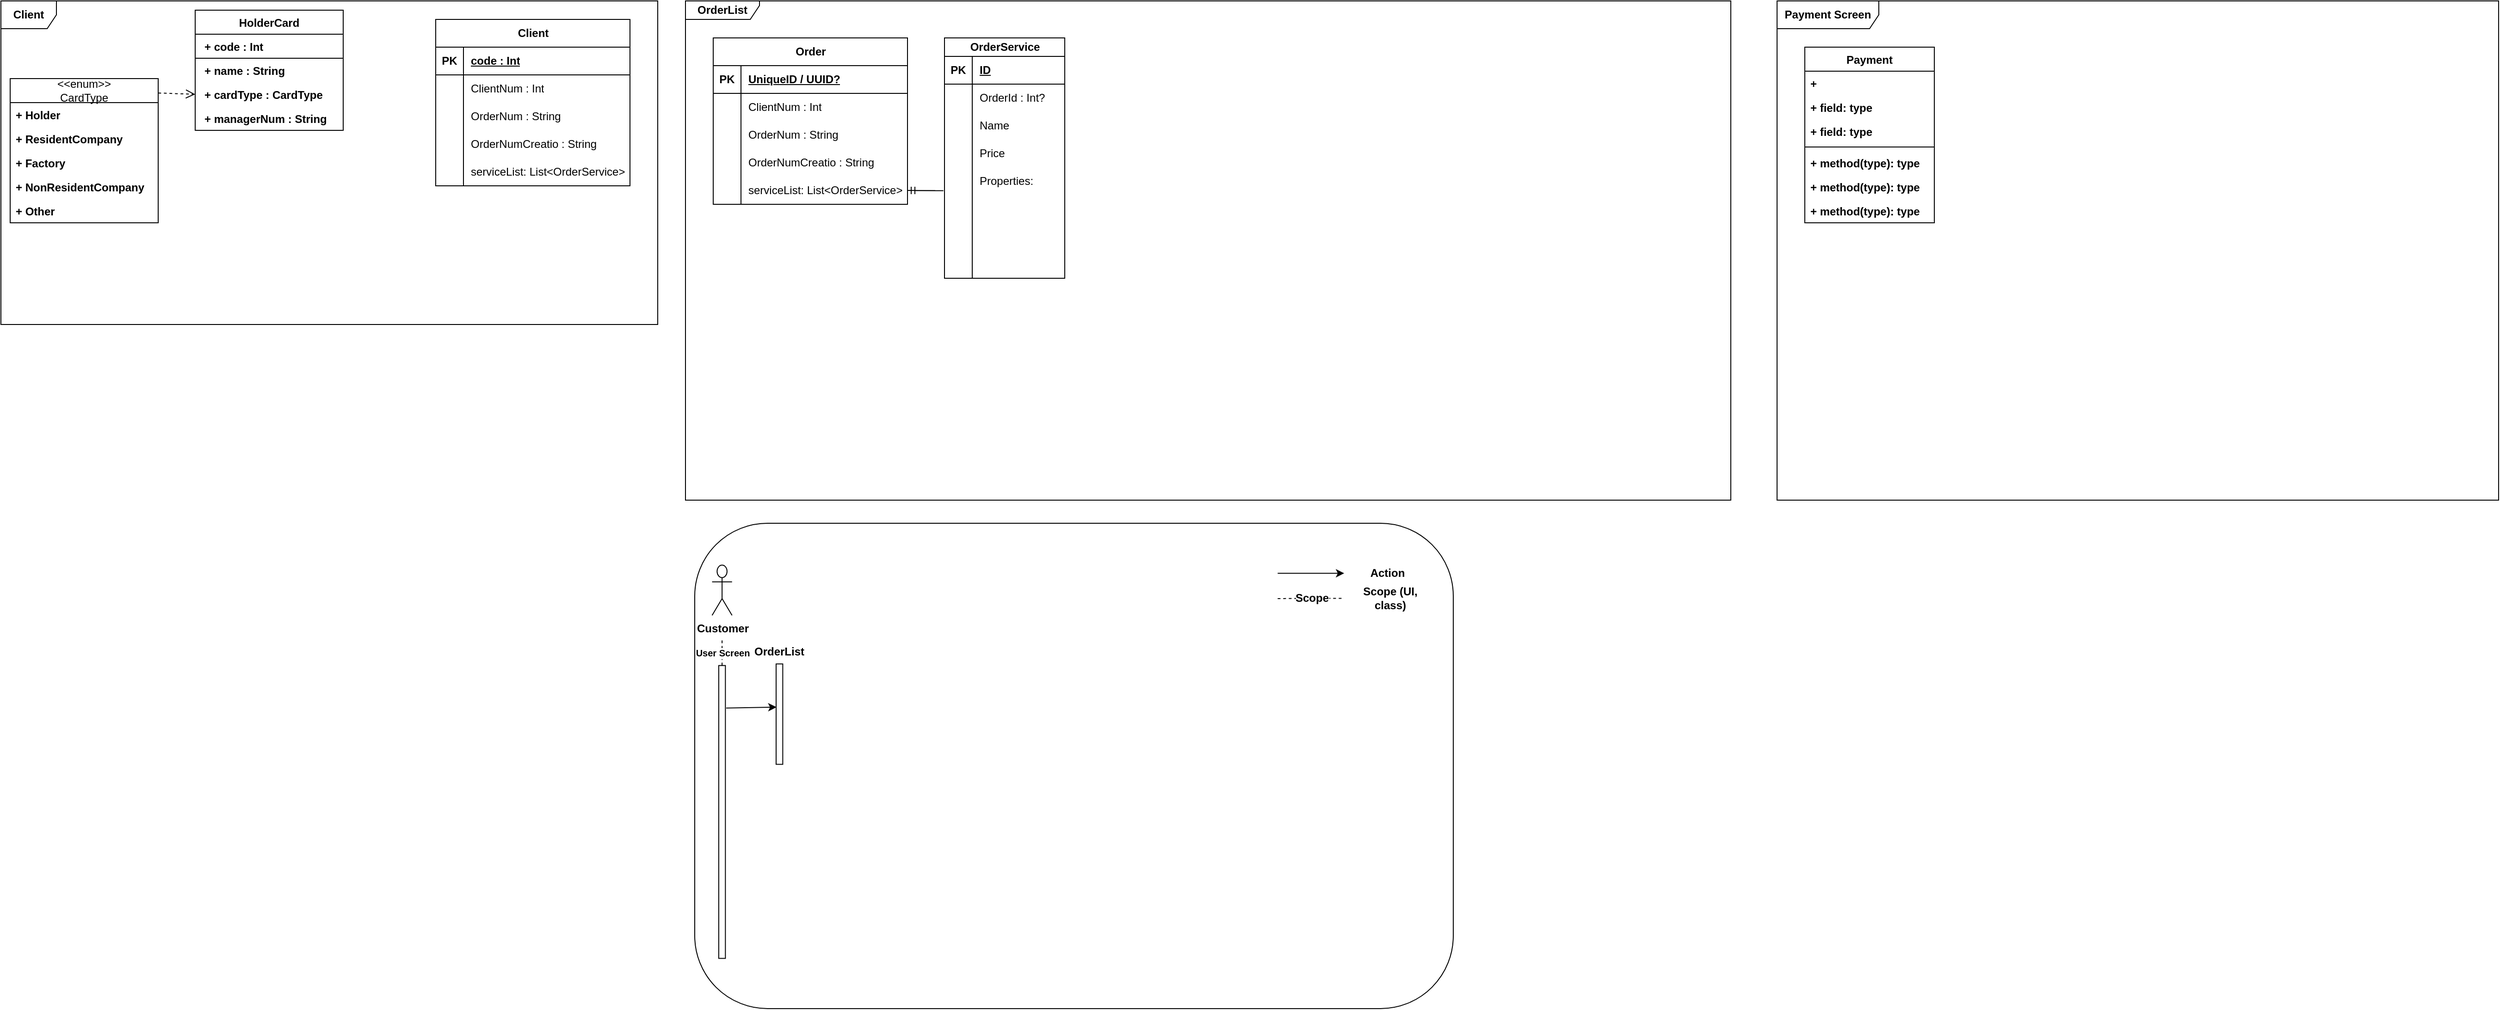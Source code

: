 <mxfile version="26.0.16">
  <diagram name="Сторінка-1" id="jrV9beEKb0NytZCr6bjh">
    <mxGraphModel dx="2273" dy="890" grid="1" gridSize="10" guides="1" tooltips="1" connect="1" arrows="1" fold="1" page="1" pageScale="1" pageWidth="827" pageHeight="1169" math="0" shadow="0">
      <root>
        <mxCell id="0" />
        <mxCell id="1" parent="0" />
        <mxCell id="e8lJ5DqBwAY-DkGDRdsz-30" value="Order" style="shape=table;startSize=30;container=1;collapsible=1;childLayout=tableLayout;fixedRows=1;rowLines=0;fontStyle=1;align=center;resizeLast=1;html=1;rounded=0;shadow=0;swimlaneLine=1;" vertex="1" parent="1">
          <mxGeometry x="50" y="60" width="210" height="180" as="geometry" />
        </mxCell>
        <mxCell id="e8lJ5DqBwAY-DkGDRdsz-31" value="" style="shape=tableRow;horizontal=0;startSize=0;swimlaneHead=0;swimlaneBody=0;fillColor=none;collapsible=0;dropTarget=0;points=[[0,0.5],[1,0.5]];portConstraint=eastwest;top=0;left=0;right=0;bottom=1;" vertex="1" parent="e8lJ5DqBwAY-DkGDRdsz-30">
          <mxGeometry y="30" width="210" height="30" as="geometry" />
        </mxCell>
        <mxCell id="e8lJ5DqBwAY-DkGDRdsz-32" value="PK" style="shape=partialRectangle;connectable=0;fillColor=none;top=0;left=0;bottom=0;right=0;fontStyle=1;overflow=hidden;whiteSpace=wrap;html=1;" vertex="1" parent="e8lJ5DqBwAY-DkGDRdsz-31">
          <mxGeometry width="30" height="30" as="geometry">
            <mxRectangle width="30" height="30" as="alternateBounds" />
          </mxGeometry>
        </mxCell>
        <mxCell id="e8lJ5DqBwAY-DkGDRdsz-33" value="UniqueID / UUID?" style="shape=partialRectangle;connectable=0;fillColor=none;top=0;left=0;bottom=0;right=0;align=left;spacingLeft=6;fontStyle=5;overflow=hidden;whiteSpace=wrap;html=1;" vertex="1" parent="e8lJ5DqBwAY-DkGDRdsz-31">
          <mxGeometry x="30" width="180" height="30" as="geometry">
            <mxRectangle width="180" height="30" as="alternateBounds" />
          </mxGeometry>
        </mxCell>
        <mxCell id="e8lJ5DqBwAY-DkGDRdsz-34" value="" style="shape=tableRow;horizontal=0;startSize=0;swimlaneHead=0;swimlaneBody=0;fillColor=none;collapsible=0;dropTarget=0;points=[[0,0.5],[1,0.5]];portConstraint=eastwest;top=0;left=0;right=0;bottom=0;" vertex="1" parent="e8lJ5DqBwAY-DkGDRdsz-30">
          <mxGeometry y="60" width="210" height="30" as="geometry" />
        </mxCell>
        <mxCell id="e8lJ5DqBwAY-DkGDRdsz-35" value="" style="shape=partialRectangle;connectable=0;fillColor=none;top=0;left=0;bottom=0;right=0;editable=1;overflow=hidden;whiteSpace=wrap;html=1;" vertex="1" parent="e8lJ5DqBwAY-DkGDRdsz-34">
          <mxGeometry width="30" height="30" as="geometry">
            <mxRectangle width="30" height="30" as="alternateBounds" />
          </mxGeometry>
        </mxCell>
        <mxCell id="e8lJ5DqBwAY-DkGDRdsz-36" value="ClientNum : Int" style="shape=partialRectangle;connectable=0;fillColor=none;top=0;left=0;bottom=0;right=0;align=left;spacingLeft=6;overflow=hidden;whiteSpace=wrap;html=1;" vertex="1" parent="e8lJ5DqBwAY-DkGDRdsz-34">
          <mxGeometry x="30" width="180" height="30" as="geometry">
            <mxRectangle width="180" height="30" as="alternateBounds" />
          </mxGeometry>
        </mxCell>
        <mxCell id="e8lJ5DqBwAY-DkGDRdsz-37" value="" style="shape=tableRow;horizontal=0;startSize=0;swimlaneHead=0;swimlaneBody=0;fillColor=none;collapsible=0;dropTarget=0;points=[[0,0.5],[1,0.5]];portConstraint=eastwest;top=0;left=0;right=0;bottom=0;" vertex="1" parent="e8lJ5DqBwAY-DkGDRdsz-30">
          <mxGeometry y="90" width="210" height="30" as="geometry" />
        </mxCell>
        <mxCell id="e8lJ5DqBwAY-DkGDRdsz-38" value="" style="shape=partialRectangle;connectable=0;fillColor=none;top=0;left=0;bottom=0;right=0;editable=1;overflow=hidden;whiteSpace=wrap;html=1;" vertex="1" parent="e8lJ5DqBwAY-DkGDRdsz-37">
          <mxGeometry width="30" height="30" as="geometry">
            <mxRectangle width="30" height="30" as="alternateBounds" />
          </mxGeometry>
        </mxCell>
        <mxCell id="e8lJ5DqBwAY-DkGDRdsz-39" value="OrderNum : String" style="shape=partialRectangle;connectable=0;fillColor=none;top=0;left=0;bottom=0;right=0;align=left;spacingLeft=6;overflow=hidden;whiteSpace=wrap;html=1;" vertex="1" parent="e8lJ5DqBwAY-DkGDRdsz-37">
          <mxGeometry x="30" width="180" height="30" as="geometry">
            <mxRectangle width="180" height="30" as="alternateBounds" />
          </mxGeometry>
        </mxCell>
        <mxCell id="e8lJ5DqBwAY-DkGDRdsz-77" value="" style="shape=tableRow;horizontal=0;startSize=0;swimlaneHead=0;swimlaneBody=0;fillColor=none;collapsible=0;dropTarget=0;points=[[0,0.5],[1,0.5]];portConstraint=eastwest;top=0;left=0;right=0;bottom=0;" vertex="1" parent="e8lJ5DqBwAY-DkGDRdsz-30">
          <mxGeometry y="120" width="210" height="30" as="geometry" />
        </mxCell>
        <mxCell id="e8lJ5DqBwAY-DkGDRdsz-78" value="" style="shape=partialRectangle;connectable=0;fillColor=none;top=0;left=0;bottom=0;right=0;editable=1;overflow=hidden;whiteSpace=wrap;html=1;" vertex="1" parent="e8lJ5DqBwAY-DkGDRdsz-77">
          <mxGeometry width="30" height="30" as="geometry">
            <mxRectangle width="30" height="30" as="alternateBounds" />
          </mxGeometry>
        </mxCell>
        <mxCell id="e8lJ5DqBwAY-DkGDRdsz-79" value="OrderNumCreatio : String" style="shape=partialRectangle;connectable=0;fillColor=none;top=0;left=0;bottom=0;right=0;align=left;spacingLeft=6;overflow=hidden;whiteSpace=wrap;html=1;" vertex="1" parent="e8lJ5DqBwAY-DkGDRdsz-77">
          <mxGeometry x="30" width="180" height="30" as="geometry">
            <mxRectangle width="180" height="30" as="alternateBounds" />
          </mxGeometry>
        </mxCell>
        <mxCell id="e8lJ5DqBwAY-DkGDRdsz-40" value="" style="shape=tableRow;horizontal=0;startSize=0;swimlaneHead=0;swimlaneBody=0;fillColor=none;collapsible=0;dropTarget=0;points=[[0,0.5],[1,0.5]];portConstraint=eastwest;top=0;left=0;right=0;bottom=0;" vertex="1" parent="e8lJ5DqBwAY-DkGDRdsz-30">
          <mxGeometry y="150" width="210" height="30" as="geometry" />
        </mxCell>
        <mxCell id="e8lJ5DqBwAY-DkGDRdsz-41" value="" style="shape=partialRectangle;connectable=0;fillColor=none;top=0;left=0;bottom=0;right=0;editable=1;overflow=hidden;whiteSpace=wrap;html=1;" vertex="1" parent="e8lJ5DqBwAY-DkGDRdsz-40">
          <mxGeometry width="30" height="30" as="geometry">
            <mxRectangle width="30" height="30" as="alternateBounds" />
          </mxGeometry>
        </mxCell>
        <mxCell id="e8lJ5DqBwAY-DkGDRdsz-42" value="serviceList: List&amp;lt;OrderService&amp;gt;" style="shape=partialRectangle;connectable=0;fillColor=none;top=0;left=0;bottom=0;right=0;align=left;spacingLeft=6;overflow=hidden;whiteSpace=wrap;html=1;" vertex="1" parent="e8lJ5DqBwAY-DkGDRdsz-40">
          <mxGeometry x="30" width="180" height="30" as="geometry">
            <mxRectangle width="180" height="30" as="alternateBounds" />
          </mxGeometry>
        </mxCell>
        <mxCell id="e8lJ5DqBwAY-DkGDRdsz-44" style="edgeStyle=orthogonalEdgeStyle;rounded=0;orthogonalLoop=1;jettySize=auto;html=1;exitX=1;exitY=0.5;exitDx=0;exitDy=0;" edge="1" parent="e8lJ5DqBwAY-DkGDRdsz-30" source="e8lJ5DqBwAY-DkGDRdsz-40" target="e8lJ5DqBwAY-DkGDRdsz-40">
          <mxGeometry relative="1" as="geometry" />
        </mxCell>
        <mxCell id="e8lJ5DqBwAY-DkGDRdsz-52" value="OrderService" style="shape=table;startSize=20;container=1;collapsible=1;childLayout=tableLayout;fixedRows=1;rowLines=0;fontStyle=1;align=center;resizeLast=1;html=1;rounded=0;shadow=0;swimlaneLine=1;" vertex="1" parent="1">
          <mxGeometry x="300" y="60" width="130" height="260" as="geometry" />
        </mxCell>
        <mxCell id="e8lJ5DqBwAY-DkGDRdsz-53" value="" style="shape=tableRow;horizontal=0;startSize=0;swimlaneHead=0;swimlaneBody=0;fillColor=none;collapsible=0;dropTarget=0;points=[[0,0.5],[1,0.5]];portConstraint=eastwest;top=0;left=0;right=0;bottom=1;" vertex="1" parent="e8lJ5DqBwAY-DkGDRdsz-52">
          <mxGeometry y="20" width="130" height="30" as="geometry" />
        </mxCell>
        <mxCell id="e8lJ5DqBwAY-DkGDRdsz-54" value="PK" style="shape=partialRectangle;connectable=0;fillColor=none;top=0;left=0;bottom=0;right=0;fontStyle=1;overflow=hidden;whiteSpace=wrap;html=1;" vertex="1" parent="e8lJ5DqBwAY-DkGDRdsz-53">
          <mxGeometry width="30" height="30" as="geometry">
            <mxRectangle width="30" height="30" as="alternateBounds" />
          </mxGeometry>
        </mxCell>
        <mxCell id="e8lJ5DqBwAY-DkGDRdsz-55" value="ID" style="shape=partialRectangle;connectable=0;fillColor=none;top=0;left=0;bottom=0;right=0;align=left;spacingLeft=6;fontStyle=5;overflow=hidden;whiteSpace=wrap;html=1;" vertex="1" parent="e8lJ5DqBwAY-DkGDRdsz-53">
          <mxGeometry x="30" width="100" height="30" as="geometry">
            <mxRectangle width="100" height="30" as="alternateBounds" />
          </mxGeometry>
        </mxCell>
        <mxCell id="e8lJ5DqBwAY-DkGDRdsz-80" value="" style="shape=tableRow;horizontal=0;startSize=0;swimlaneHead=0;swimlaneBody=0;fillColor=none;collapsible=0;dropTarget=0;points=[[0,0.5],[1,0.5]];portConstraint=eastwest;top=0;left=0;right=0;bottom=0;" vertex="1" parent="e8lJ5DqBwAY-DkGDRdsz-52">
          <mxGeometry y="50" width="130" height="30" as="geometry" />
        </mxCell>
        <mxCell id="e8lJ5DqBwAY-DkGDRdsz-81" value="" style="shape=partialRectangle;connectable=0;fillColor=none;top=0;left=0;bottom=0;right=0;editable=1;overflow=hidden;whiteSpace=wrap;html=1;" vertex="1" parent="e8lJ5DqBwAY-DkGDRdsz-80">
          <mxGeometry width="30" height="30" as="geometry">
            <mxRectangle width="30" height="30" as="alternateBounds" />
          </mxGeometry>
        </mxCell>
        <mxCell id="e8lJ5DqBwAY-DkGDRdsz-82" value="OrderId : Int?" style="shape=partialRectangle;connectable=0;fillColor=none;top=0;left=0;bottom=0;right=0;align=left;spacingLeft=6;overflow=hidden;whiteSpace=wrap;html=1;" vertex="1" parent="e8lJ5DqBwAY-DkGDRdsz-80">
          <mxGeometry x="30" width="100" height="30" as="geometry">
            <mxRectangle width="100" height="30" as="alternateBounds" />
          </mxGeometry>
        </mxCell>
        <mxCell id="e8lJ5DqBwAY-DkGDRdsz-56" value="" style="shape=tableRow;horizontal=0;startSize=0;swimlaneHead=0;swimlaneBody=0;fillColor=none;collapsible=0;dropTarget=0;points=[[0,0.5],[1,0.5]];portConstraint=eastwest;top=0;left=0;right=0;bottom=0;" vertex="1" parent="e8lJ5DqBwAY-DkGDRdsz-52">
          <mxGeometry y="80" width="130" height="30" as="geometry" />
        </mxCell>
        <mxCell id="e8lJ5DqBwAY-DkGDRdsz-57" value="" style="shape=partialRectangle;connectable=0;fillColor=none;top=0;left=0;bottom=0;right=0;editable=1;overflow=hidden;whiteSpace=wrap;html=1;" vertex="1" parent="e8lJ5DqBwAY-DkGDRdsz-56">
          <mxGeometry width="30" height="30" as="geometry">
            <mxRectangle width="30" height="30" as="alternateBounds" />
          </mxGeometry>
        </mxCell>
        <mxCell id="e8lJ5DqBwAY-DkGDRdsz-58" value="Name" style="shape=partialRectangle;connectable=0;fillColor=none;top=0;left=0;bottom=0;right=0;align=left;spacingLeft=6;overflow=hidden;whiteSpace=wrap;html=1;" vertex="1" parent="e8lJ5DqBwAY-DkGDRdsz-56">
          <mxGeometry x="30" width="100" height="30" as="geometry">
            <mxRectangle width="100" height="30" as="alternateBounds" />
          </mxGeometry>
        </mxCell>
        <mxCell id="e8lJ5DqBwAY-DkGDRdsz-59" value="" style="shape=tableRow;horizontal=0;startSize=0;swimlaneHead=0;swimlaneBody=0;fillColor=none;collapsible=0;dropTarget=0;points=[[0,0.5],[1,0.5]];portConstraint=eastwest;top=0;left=0;right=0;bottom=0;" vertex="1" parent="e8lJ5DqBwAY-DkGDRdsz-52">
          <mxGeometry y="110" width="130" height="30" as="geometry" />
        </mxCell>
        <mxCell id="e8lJ5DqBwAY-DkGDRdsz-60" value="" style="shape=partialRectangle;connectable=0;fillColor=none;top=0;left=0;bottom=0;right=0;editable=1;overflow=hidden;whiteSpace=wrap;html=1;" vertex="1" parent="e8lJ5DqBwAY-DkGDRdsz-59">
          <mxGeometry width="30" height="30" as="geometry">
            <mxRectangle width="30" height="30" as="alternateBounds" />
          </mxGeometry>
        </mxCell>
        <mxCell id="e8lJ5DqBwAY-DkGDRdsz-61" value="Price" style="shape=partialRectangle;connectable=0;fillColor=none;top=0;left=0;bottom=0;right=0;align=left;spacingLeft=6;overflow=hidden;whiteSpace=wrap;html=1;" vertex="1" parent="e8lJ5DqBwAY-DkGDRdsz-59">
          <mxGeometry x="30" width="100" height="30" as="geometry">
            <mxRectangle width="100" height="30" as="alternateBounds" />
          </mxGeometry>
        </mxCell>
        <mxCell id="e8lJ5DqBwAY-DkGDRdsz-62" value="" style="shape=tableRow;horizontal=0;startSize=0;swimlaneHead=0;swimlaneBody=0;fillColor=none;collapsible=0;dropTarget=0;points=[[0,0.5],[1,0.5]];portConstraint=eastwest;top=0;left=0;right=0;bottom=0;" vertex="1" parent="e8lJ5DqBwAY-DkGDRdsz-52">
          <mxGeometry y="140" width="130" height="30" as="geometry" />
        </mxCell>
        <mxCell id="e8lJ5DqBwAY-DkGDRdsz-63" value="" style="shape=partialRectangle;connectable=0;fillColor=none;top=0;left=0;bottom=0;right=0;editable=1;overflow=hidden;whiteSpace=wrap;html=1;" vertex="1" parent="e8lJ5DqBwAY-DkGDRdsz-62">
          <mxGeometry width="30" height="30" as="geometry">
            <mxRectangle width="30" height="30" as="alternateBounds" />
          </mxGeometry>
        </mxCell>
        <mxCell id="e8lJ5DqBwAY-DkGDRdsz-64" value="Properties:&amp;nbsp;" style="shape=partialRectangle;connectable=0;fillColor=none;top=0;left=0;bottom=0;right=0;align=left;spacingLeft=6;overflow=hidden;whiteSpace=wrap;html=1;" vertex="1" parent="e8lJ5DqBwAY-DkGDRdsz-62">
          <mxGeometry x="30" width="100" height="30" as="geometry">
            <mxRectangle width="100" height="30" as="alternateBounds" />
          </mxGeometry>
        </mxCell>
        <mxCell id="e8lJ5DqBwAY-DkGDRdsz-71" value="" style="shape=tableRow;horizontal=0;startSize=0;swimlaneHead=0;swimlaneBody=0;fillColor=none;collapsible=0;dropTarget=0;points=[[0,0.5],[1,0.5]];portConstraint=eastwest;top=0;left=0;right=0;bottom=0;" vertex="1" parent="e8lJ5DqBwAY-DkGDRdsz-52">
          <mxGeometry y="170" width="130" height="60" as="geometry" />
        </mxCell>
        <mxCell id="e8lJ5DqBwAY-DkGDRdsz-72" value="" style="shape=partialRectangle;connectable=0;fillColor=none;top=0;left=0;bottom=0;right=0;editable=1;overflow=hidden;whiteSpace=wrap;html=1;" vertex="1" parent="e8lJ5DqBwAY-DkGDRdsz-71">
          <mxGeometry width="30" height="60" as="geometry">
            <mxRectangle width="30" height="60" as="alternateBounds" />
          </mxGeometry>
        </mxCell>
        <mxCell id="e8lJ5DqBwAY-DkGDRdsz-73" value="" style="shape=partialRectangle;connectable=0;fillColor=none;top=0;left=0;bottom=0;right=0;align=left;spacingLeft=6;overflow=hidden;whiteSpace=wrap;html=1;" vertex="1" parent="e8lJ5DqBwAY-DkGDRdsz-71">
          <mxGeometry x="30" width="100" height="60" as="geometry">
            <mxRectangle width="100" height="60" as="alternateBounds" />
          </mxGeometry>
        </mxCell>
        <mxCell id="e8lJ5DqBwAY-DkGDRdsz-74" value="" style="shape=tableRow;horizontal=0;startSize=0;swimlaneHead=0;swimlaneBody=0;fillColor=none;collapsible=0;dropTarget=0;points=[[0,0.5],[1,0.5]];portConstraint=eastwest;top=0;left=0;right=0;bottom=0;" vertex="1" parent="e8lJ5DqBwAY-DkGDRdsz-52">
          <mxGeometry y="230" width="130" height="30" as="geometry" />
        </mxCell>
        <mxCell id="e8lJ5DqBwAY-DkGDRdsz-75" value="" style="shape=partialRectangle;connectable=0;fillColor=none;top=0;left=0;bottom=0;right=0;editable=1;overflow=hidden;whiteSpace=wrap;html=1;" vertex="1" parent="e8lJ5DqBwAY-DkGDRdsz-74">
          <mxGeometry width="30" height="30" as="geometry">
            <mxRectangle width="30" height="30" as="alternateBounds" />
          </mxGeometry>
        </mxCell>
        <mxCell id="e8lJ5DqBwAY-DkGDRdsz-76" value="" style="shape=partialRectangle;connectable=0;fillColor=none;top=0;left=0;bottom=0;right=0;align=left;spacingLeft=6;overflow=hidden;whiteSpace=wrap;html=1;" vertex="1" parent="e8lJ5DqBwAY-DkGDRdsz-74">
          <mxGeometry x="30" width="100" height="30" as="geometry">
            <mxRectangle width="100" height="30" as="alternateBounds" />
          </mxGeometry>
        </mxCell>
        <mxCell id="e8lJ5DqBwAY-DkGDRdsz-65" style="edgeStyle=orthogonalEdgeStyle;rounded=0;orthogonalLoop=1;jettySize=auto;html=1;exitX=1;exitY=0.5;exitDx=0;exitDy=0;" edge="1" parent="e8lJ5DqBwAY-DkGDRdsz-52" source="e8lJ5DqBwAY-DkGDRdsz-62" target="e8lJ5DqBwAY-DkGDRdsz-62">
          <mxGeometry relative="1" as="geometry" />
        </mxCell>
        <mxCell id="e8lJ5DqBwAY-DkGDRdsz-83" value="" style="edgeStyle=entityRelationEdgeStyle;fontSize=12;html=1;endArrow=ERmandOne;startArrow=none;rounded=0;fontFamily=Helvetica;fontColor=default;fontStyle=1;entryX=1;entryY=0.5;entryDx=0;entryDy=0;exitX=-0.009;exitY=0.84;exitDx=0;exitDy=0;exitPerimeter=0;startFill=0;" edge="1" parent="1" source="e8lJ5DqBwAY-DkGDRdsz-62" target="e8lJ5DqBwAY-DkGDRdsz-40">
          <mxGeometry width="100" height="100" relative="1" as="geometry">
            <mxPoint x="-80" y="130" as="sourcePoint" />
            <mxPoint x="70" y="220" as="targetPoint" />
            <Array as="points">
              <mxPoint x="30" y="240" />
              <mxPoint x="-60" y="230" />
            </Array>
          </mxGeometry>
        </mxCell>
        <mxCell id="e8lJ5DqBwAY-DkGDRdsz-86" value="Payment" style="swimlane;fontStyle=1;align=center;verticalAlign=top;childLayout=stackLayout;horizontal=1;startSize=26;horizontalStack=0;resizeParent=1;resizeParentMax=0;resizeLast=0;collapsible=1;marginBottom=0;whiteSpace=wrap;html=1;rounded=0;shadow=0;strokeColor=default;fontFamily=Helvetica;fontSize=12;fontColor=default;fillColor=default;" vertex="1" parent="1">
          <mxGeometry x="1230" y="70" width="140" height="190" as="geometry" />
        </mxCell>
        <mxCell id="e8lJ5DqBwAY-DkGDRdsz-87" value="+&amp;nbsp;" style="text;strokeColor=none;fillColor=none;align=left;verticalAlign=top;spacingLeft=4;spacingRight=4;overflow=hidden;rotatable=0;points=[[0,0.5],[1,0.5]];portConstraint=eastwest;whiteSpace=wrap;html=1;fontFamily=Helvetica;fontSize=12;fontColor=default;fontStyle=1;" vertex="1" parent="e8lJ5DqBwAY-DkGDRdsz-86">
          <mxGeometry y="26" width="140" height="26" as="geometry" />
        </mxCell>
        <mxCell id="e8lJ5DqBwAY-DkGDRdsz-93" value="+ field: type" style="text;strokeColor=none;fillColor=none;align=left;verticalAlign=top;spacingLeft=4;spacingRight=4;overflow=hidden;rotatable=0;points=[[0,0.5],[1,0.5]];portConstraint=eastwest;whiteSpace=wrap;html=1;fontFamily=Helvetica;fontSize=12;fontColor=default;fontStyle=1;" vertex="1" parent="e8lJ5DqBwAY-DkGDRdsz-86">
          <mxGeometry y="52" width="140" height="26" as="geometry" />
        </mxCell>
        <mxCell id="e8lJ5DqBwAY-DkGDRdsz-94" value="+ field: type" style="text;strokeColor=none;fillColor=none;align=left;verticalAlign=top;spacingLeft=4;spacingRight=4;overflow=hidden;rotatable=0;points=[[0,0.5],[1,0.5]];portConstraint=eastwest;whiteSpace=wrap;html=1;fontFamily=Helvetica;fontSize=12;fontColor=default;fontStyle=1;" vertex="1" parent="e8lJ5DqBwAY-DkGDRdsz-86">
          <mxGeometry y="78" width="140" height="26" as="geometry" />
        </mxCell>
        <mxCell id="e8lJ5DqBwAY-DkGDRdsz-88" value="" style="line;strokeWidth=1;fillColor=none;align=left;verticalAlign=middle;spacingTop=-1;spacingLeft=3;spacingRight=3;rotatable=0;labelPosition=right;points=[];portConstraint=eastwest;strokeColor=inherit;rounded=0;shadow=0;fontFamily=Helvetica;fontSize=12;fontColor=default;fontStyle=1;" vertex="1" parent="e8lJ5DqBwAY-DkGDRdsz-86">
          <mxGeometry y="104" width="140" height="8" as="geometry" />
        </mxCell>
        <mxCell id="e8lJ5DqBwAY-DkGDRdsz-89" value="+ method(type): type" style="text;strokeColor=none;fillColor=none;align=left;verticalAlign=top;spacingLeft=4;spacingRight=4;overflow=hidden;rotatable=0;points=[[0,0.5],[1,0.5]];portConstraint=eastwest;whiteSpace=wrap;html=1;fontFamily=Helvetica;fontSize=12;fontColor=default;fontStyle=1;" vertex="1" parent="e8lJ5DqBwAY-DkGDRdsz-86">
          <mxGeometry y="112" width="140" height="26" as="geometry" />
        </mxCell>
        <mxCell id="e8lJ5DqBwAY-DkGDRdsz-91" value="+ method(type): type" style="text;strokeColor=none;fillColor=none;align=left;verticalAlign=top;spacingLeft=4;spacingRight=4;overflow=hidden;rotatable=0;points=[[0,0.5],[1,0.5]];portConstraint=eastwest;whiteSpace=wrap;html=1;fontFamily=Helvetica;fontSize=12;fontColor=default;fontStyle=1;" vertex="1" parent="e8lJ5DqBwAY-DkGDRdsz-86">
          <mxGeometry y="138" width="140" height="26" as="geometry" />
        </mxCell>
        <mxCell id="e8lJ5DqBwAY-DkGDRdsz-92" value="+ method(type): type" style="text;strokeColor=none;fillColor=none;align=left;verticalAlign=top;spacingLeft=4;spacingRight=4;overflow=hidden;rotatable=0;points=[[0,0.5],[1,0.5]];portConstraint=eastwest;whiteSpace=wrap;html=1;fontFamily=Helvetica;fontSize=12;fontColor=default;fontStyle=1;" vertex="1" parent="e8lJ5DqBwAY-DkGDRdsz-86">
          <mxGeometry y="164" width="140" height="26" as="geometry" />
        </mxCell>
        <mxCell id="e8lJ5DqBwAY-DkGDRdsz-118" value="" style="group" vertex="1" connectable="0" parent="1">
          <mxGeometry x="20" y="585" width="820" height="525" as="geometry" />
        </mxCell>
        <mxCell id="e8lJ5DqBwAY-DkGDRdsz-107" value="" style="rounded=1;html=1;shadow=0;strokeColor=default;align=center;verticalAlign=middle;fontFamily=Helvetica;fontSize=12;fontColor=default;fontStyle=1;fillColor=none;whiteSpace=wrap;connectable=1;container=0;fixDash=1;resizeWidth=1;resizeHeight=1;autosize=0;aspect=fixed;" vertex="1" parent="e8lJ5DqBwAY-DkGDRdsz-118">
          <mxGeometry x="10" width="820" height="525.0" as="geometry" />
        </mxCell>
        <mxCell id="e8lJ5DqBwAY-DkGDRdsz-97" value="Customer" style="shape=umlActor;verticalLabelPosition=bottom;verticalAlign=top;html=1;rounded=0;shadow=0;strokeColor=default;align=center;fontFamily=Helvetica;fontSize=12;fontColor=default;fontStyle=1;fillColor=default;" vertex="1" parent="e8lJ5DqBwAY-DkGDRdsz-118">
          <mxGeometry x="28.772" y="45.259" width="21.579" height="54.31" as="geometry" />
        </mxCell>
        <mxCell id="e8lJ5DqBwAY-DkGDRdsz-103" value="User Screen" style="endArrow=none;dashed=1;html=1;rounded=0;fontFamily=Helvetica;fontSize=10;fontColor=default;fontStyle=1;startFill=0;entryX=0.5;entryY=0;entryDx=0;entryDy=0;" edge="1" parent="e8lJ5DqBwAY-DkGDRdsz-118" target="e8lJ5DqBwAY-DkGDRdsz-102">
          <mxGeometry x="0.011" width="160" relative="1" as="geometry">
            <mxPoint x="39.561" y="126.724" as="sourcePoint" />
            <mxPoint x="39.561" y="153.879" as="targetPoint" />
            <mxPoint as="offset" />
          </mxGeometry>
        </mxCell>
        <mxCell id="e8lJ5DqBwAY-DkGDRdsz-108" value="" style="endArrow=classic;html=1;rounded=0;fontFamily=Helvetica;fontSize=12;fontColor=default;fontStyle=1;" edge="1" parent="e8lJ5DqBwAY-DkGDRdsz-118">
          <mxGeometry width="50" height="50" relative="1" as="geometry">
            <mxPoint x="640.175" y="54.075" as="sourcePoint" />
            <mxPoint x="712.105" y="54.075" as="targetPoint" />
          </mxGeometry>
        </mxCell>
        <mxCell id="e8lJ5DqBwAY-DkGDRdsz-109" value="Action" style="text;html=1;align=center;verticalAlign=middle;whiteSpace=wrap;rounded=0;fontFamily=Helvetica;fontSize=12;fontColor=default;fontStyle=1;" vertex="1" parent="e8lJ5DqBwAY-DkGDRdsz-118">
          <mxGeometry x="712.105" y="36.207" width="93.509" height="36.207" as="geometry" />
        </mxCell>
        <mxCell id="e8lJ5DqBwAY-DkGDRdsz-110" value="Scope" style="endArrow=none;endSize=12;dashed=1;html=1;rounded=0;fontFamily=Helvetica;fontSize=12;fontColor=default;fontStyle=1;startFill=0;" edge="1" parent="e8lJ5DqBwAY-DkGDRdsz-118">
          <mxGeometry x="0.013" width="160" relative="1" as="geometry">
            <mxPoint x="640.175" y="81.466" as="sourcePoint" />
            <mxPoint x="712.105" y="81.212" as="targetPoint" />
            <mxPoint as="offset" />
          </mxGeometry>
        </mxCell>
        <mxCell id="e8lJ5DqBwAY-DkGDRdsz-111" value="Scope (UI, class)" style="text;html=1;align=center;verticalAlign=middle;whiteSpace=wrap;rounded=0;fontFamily=Helvetica;fontSize=12;fontColor=default;fontStyle=1;" vertex="1" parent="e8lJ5DqBwAY-DkGDRdsz-118">
          <mxGeometry x="726.491" y="67.888" width="71.93" height="27.155" as="geometry" />
        </mxCell>
        <mxCell id="e8lJ5DqBwAY-DkGDRdsz-102" value="" style="html=1;whiteSpace=wrap;rounded=0;shadow=0;strokeColor=default;align=center;verticalAlign=middle;fontFamily=Helvetica;fontSize=12;fontColor=default;fontStyle=1;fillColor=default;" vertex="1" parent="e8lJ5DqBwAY-DkGDRdsz-118">
          <mxGeometry x="35.965" y="153.879" width="7.193" height="316.81" as="geometry" />
        </mxCell>
        <mxCell id="e8lJ5DqBwAY-DkGDRdsz-115" value="" style="endArrow=classic;html=1;rounded=0;fontFamily=Helvetica;fontSize=12;fontColor=default;fontStyle=1;exitX=1.12;exitY=0.145;exitDx=0;exitDy=0;exitPerimeter=0;entryX=0.06;entryY=0.43;entryDx=0;entryDy=0;entryPerimeter=0;startFill=0;endFill=1;" edge="1" parent="e8lJ5DqBwAY-DkGDRdsz-118" source="e8lJ5DqBwAY-DkGDRdsz-102" target="e8lJ5DqBwAY-DkGDRdsz-116">
          <mxGeometry width="50" height="50" relative="1" as="geometry">
            <mxPoint x="50.351" y="199.138" as="sourcePoint" />
            <mxPoint x="86.316" y="181.034" as="targetPoint" />
          </mxGeometry>
        </mxCell>
        <mxCell id="e8lJ5DqBwAY-DkGDRdsz-121" value="" style="group" vertex="1" connectable="0" parent="e8lJ5DqBwAY-DkGDRdsz-118">
          <mxGeometry x="80.0" y="125.004" width="43.158" height="135.776" as="geometry" />
        </mxCell>
        <mxCell id="e8lJ5DqBwAY-DkGDRdsz-116" value="" style="rounded=0;whiteSpace=wrap;html=1;shadow=0;strokeColor=default;align=center;verticalAlign=middle;fontFamily=Helvetica;fontSize=12;fontColor=default;fontStyle=1;fillColor=default;container=0;" vertex="1" parent="e8lJ5DqBwAY-DkGDRdsz-121">
          <mxGeometry x="17.982" y="27.155" width="7.193" height="108.621" as="geometry" />
        </mxCell>
        <mxCell id="e8lJ5DqBwAY-DkGDRdsz-117" value="OrderList" style="text;html=1;align=center;verticalAlign=middle;whiteSpace=wrap;rounded=0;fontFamily=Helvetica;fontSize=12;fontColor=default;fontStyle=1;container=0;" vertex="1" parent="e8lJ5DqBwAY-DkGDRdsz-121">
          <mxGeometry width="43.158" height="27.155" as="geometry" />
        </mxCell>
        <mxCell id="e8lJ5DqBwAY-DkGDRdsz-119" value="OrderList" style="shape=umlFrame;whiteSpace=wrap;html=1;pointerEvents=0;rounded=0;shadow=0;strokeColor=default;align=center;verticalAlign=middle;fontFamily=Helvetica;fontSize=12;fontColor=default;fontStyle=1;fillColor=default;width=80;height=20;" vertex="1" parent="1">
          <mxGeometry x="20" y="20" width="1130" height="540" as="geometry" />
        </mxCell>
        <mxCell id="e8lJ5DqBwAY-DkGDRdsz-120" value="Payment Screen" style="shape=umlFrame;whiteSpace=wrap;html=1;pointerEvents=0;rounded=0;shadow=0;strokeColor=default;align=center;verticalAlign=middle;fontFamily=Helvetica;fontSize=12;fontColor=default;fontStyle=1;fillColor=default;width=110;height=30;" vertex="1" parent="1">
          <mxGeometry x="1200" y="20" width="780" height="540" as="geometry" />
        </mxCell>
        <mxCell id="e8lJ5DqBwAY-DkGDRdsz-122" value="Client" style="shape=umlFrame;whiteSpace=wrap;html=1;pointerEvents=0;rounded=0;shadow=0;strokeColor=default;align=center;verticalAlign=middle;fontFamily=Helvetica;fontSize=12;fontColor=default;fontStyle=1;fillColor=default;" vertex="1" parent="1">
          <mxGeometry x="-720" y="20" width="710" height="350" as="geometry" />
        </mxCell>
        <mxCell id="e8lJ5DqBwAY-DkGDRdsz-123" value="&amp;lt;&amp;lt;enum&amp;gt;&amp;gt;&lt;div&gt;CardType&lt;/div&gt;" style="swimlane;fontStyle=0;childLayout=stackLayout;horizontal=1;startSize=26;fillColor=none;horizontalStack=0;resizeParent=1;resizeParentMax=0;resizeLast=0;collapsible=1;marginBottom=0;whiteSpace=wrap;html=1;rounded=0;shadow=0;strokeColor=default;align=center;verticalAlign=middle;fontFamily=Helvetica;fontSize=12;fontColor=default;" vertex="1" parent="1">
          <mxGeometry x="-710" y="104" width="160" height="156" as="geometry" />
        </mxCell>
        <mxCell id="e8lJ5DqBwAY-DkGDRdsz-124" value="+ Holder" style="text;strokeColor=none;fillColor=none;align=left;verticalAlign=top;spacingLeft=4;spacingRight=4;overflow=hidden;rotatable=0;points=[[0,0.5],[1,0.5]];portConstraint=eastwest;whiteSpace=wrap;html=1;fontFamily=Helvetica;fontSize=12;fontColor=default;fontStyle=1;" vertex="1" parent="e8lJ5DqBwAY-DkGDRdsz-123">
          <mxGeometry y="26" width="160" height="26" as="geometry" />
        </mxCell>
        <mxCell id="e8lJ5DqBwAY-DkGDRdsz-125" value="+ ResidentCompany" style="text;strokeColor=none;fillColor=none;align=left;verticalAlign=top;spacingLeft=4;spacingRight=4;overflow=hidden;rotatable=0;points=[[0,0.5],[1,0.5]];portConstraint=eastwest;whiteSpace=wrap;html=1;fontFamily=Helvetica;fontSize=12;fontColor=default;fontStyle=1;" vertex="1" parent="e8lJ5DqBwAY-DkGDRdsz-123">
          <mxGeometry y="52" width="160" height="26" as="geometry" />
        </mxCell>
        <mxCell id="e8lJ5DqBwAY-DkGDRdsz-126" value="+ Factory" style="text;strokeColor=none;fillColor=none;align=left;verticalAlign=top;spacingLeft=4;spacingRight=4;overflow=hidden;rotatable=0;points=[[0,0.5],[1,0.5]];portConstraint=eastwest;whiteSpace=wrap;html=1;fontFamily=Helvetica;fontSize=12;fontColor=default;fontStyle=1;" vertex="1" parent="e8lJ5DqBwAY-DkGDRdsz-123">
          <mxGeometry y="78" width="160" height="26" as="geometry" />
        </mxCell>
        <mxCell id="e8lJ5DqBwAY-DkGDRdsz-220" value="+ NonResidentCompany" style="text;strokeColor=none;fillColor=none;align=left;verticalAlign=top;spacingLeft=4;spacingRight=4;overflow=hidden;rotatable=0;points=[[0,0.5],[1,0.5]];portConstraint=eastwest;whiteSpace=wrap;html=1;fontFamily=Helvetica;fontSize=12;fontColor=default;fontStyle=1;" vertex="1" parent="e8lJ5DqBwAY-DkGDRdsz-123">
          <mxGeometry y="104" width="160" height="26" as="geometry" />
        </mxCell>
        <mxCell id="e8lJ5DqBwAY-DkGDRdsz-127" value="+ Other" style="text;strokeColor=none;fillColor=none;align=left;verticalAlign=top;spacingLeft=4;spacingRight=4;overflow=hidden;rotatable=0;points=[[0,0.5],[1,0.5]];portConstraint=eastwest;whiteSpace=wrap;html=1;fontFamily=Helvetica;fontSize=12;fontColor=default;fontStyle=1;" vertex="1" parent="e8lJ5DqBwAY-DkGDRdsz-123">
          <mxGeometry y="130" width="160" height="26" as="geometry" />
        </mxCell>
        <mxCell id="e8lJ5DqBwAY-DkGDRdsz-129" value="" style="html=1;verticalAlign=bottom;endArrow=open;dashed=1;endSize=8;curved=0;rounded=0;fontFamily=Helvetica;fontSize=12;fontColor=default;fontStyle=1;exitX=1.001;exitY=0.1;exitDx=0;exitDy=0;exitPerimeter=0;entryX=0;entryY=0.5;entryDx=0;entryDy=0;" edge="1" parent="1" source="e8lJ5DqBwAY-DkGDRdsz-123" target="e8lJ5DqBwAY-DkGDRdsz-135">
          <mxGeometry x="0.001" relative="1" as="geometry">
            <mxPoint x="-480" y="240" as="sourcePoint" />
            <mxPoint x="-490" y="120" as="targetPoint" />
            <mxPoint as="offset" />
          </mxGeometry>
        </mxCell>
        <mxCell id="e8lJ5DqBwAY-DkGDRdsz-130" value="&lt;b&gt;HolderCard&lt;/b&gt;" style="swimlane;fontStyle=1;align=center;verticalAlign=top;childLayout=stackLayout;horizontal=1;startSize=26;horizontalStack=0;resizeParent=1;resizeParentMax=0;resizeLast=0;collapsible=1;marginBottom=0;whiteSpace=wrap;html=1;rounded=0;shadow=0;strokeColor=default;fontFamily=Helvetica;fontSize=12;fontColor=default;fillColor=default;" vertex="1" parent="1">
          <mxGeometry x="-510" y="30" width="160" height="130" as="geometry" />
        </mxCell>
        <mxCell id="e8lJ5DqBwAY-DkGDRdsz-131" value="&lt;p style=&quot;margin: 0px 0px 0px 4px;&quot;&gt;+ code : Int&lt;/p&gt;&lt;div&gt;&lt;br&gt;&lt;/div&gt;" style="text;strokeColor=default;fillColor=none;align=left;verticalAlign=top;spacingLeft=4;spacingRight=4;overflow=hidden;rotatable=0;points=[[0,0.5],[1,0.5]];portConstraint=eastwest;whiteSpace=wrap;html=1;fontFamily=Helvetica;fontSize=12;fontColor=default;fontStyle=1;" vertex="1" parent="e8lJ5DqBwAY-DkGDRdsz-130">
          <mxGeometry y="26" width="160" height="26" as="geometry" />
        </mxCell>
        <mxCell id="e8lJ5DqBwAY-DkGDRdsz-134" value="&lt;p style=&quot;margin: 0px 0px 0px 4px;&quot;&gt;&lt;span style=&quot;background-color: transparent; color: light-dark(rgb(0, 0, 0), rgb(255, 255, 255));&quot;&gt;+ name : String&lt;/span&gt;&lt;/p&gt;&lt;div&gt;&lt;span style=&quot;background-color: transparent; color: light-dark(rgb(0, 0, 0), rgb(255, 255, 255));&quot;&gt;&lt;br&gt;&lt;/span&gt;&lt;/div&gt;" style="text;strokeColor=none;fillColor=none;align=left;verticalAlign=top;spacingLeft=4;spacingRight=4;overflow=hidden;rotatable=0;points=[[0,0.5],[1,0.5]];portConstraint=eastwest;whiteSpace=wrap;html=1;fontFamily=Helvetica;fontSize=12;fontColor=default;fontStyle=1;" vertex="1" parent="e8lJ5DqBwAY-DkGDRdsz-130">
          <mxGeometry y="52" width="160" height="26" as="geometry" />
        </mxCell>
        <mxCell id="e8lJ5DqBwAY-DkGDRdsz-135" value="&lt;p style=&quot;margin: 0px 0px 0px 4px;&quot;&gt;+ cardType : CardType&lt;/p&gt;&lt;div&gt;&lt;br&gt;&lt;/div&gt;" style="text;strokeColor=none;fillColor=none;align=left;verticalAlign=top;spacingLeft=4;spacingRight=4;overflow=hidden;rotatable=0;points=[[0,0.5],[1,0.5]];portConstraint=eastwest;whiteSpace=wrap;html=1;fontFamily=Helvetica;fontSize=12;fontColor=default;fontStyle=1;" vertex="1" parent="e8lJ5DqBwAY-DkGDRdsz-130">
          <mxGeometry y="78" width="160" height="26" as="geometry" />
        </mxCell>
        <mxCell id="e8lJ5DqBwAY-DkGDRdsz-136" value="&lt;p style=&quot;margin: 0px 0px 0px 4px;&quot;&gt;+ managerNum : String&lt;br&gt;&lt;/p&gt;&lt;div&gt;&lt;br&gt;&lt;/div&gt;" style="text;strokeColor=none;fillColor=none;align=left;verticalAlign=top;spacingLeft=4;spacingRight=4;overflow=hidden;rotatable=0;points=[[0,0.5],[1,0.5]];portConstraint=eastwest;whiteSpace=wrap;html=1;fontFamily=Helvetica;fontSize=12;fontColor=default;fontStyle=1;" vertex="1" parent="e8lJ5DqBwAY-DkGDRdsz-130">
          <mxGeometry y="104" width="160" height="26" as="geometry" />
        </mxCell>
        <mxCell id="e8lJ5DqBwAY-DkGDRdsz-154" value="Client" style="shape=table;startSize=30;container=1;collapsible=1;childLayout=tableLayout;fixedRows=1;rowLines=0;fontStyle=1;align=center;resizeLast=1;html=1;rounded=0;shadow=0;swimlaneLine=1;flipH=1;separatorColor=#000000;horizontal=1;swimlaneBody=1;absoluteArcSize=0;resizeLastRow=0;" vertex="1" parent="1">
          <mxGeometry x="-250" y="40" width="210" height="180" as="geometry" />
        </mxCell>
        <mxCell id="e8lJ5DqBwAY-DkGDRdsz-155" value="" style="shape=tableRow;horizontal=0;startSize=0;swimlaneHead=0;swimlaneBody=0;fillColor=none;collapsible=0;dropTarget=0;points=[[0,0.5],[1,0.5]];portConstraint=eastwest;top=0;left=0;right=0;bottom=1;" vertex="1" parent="e8lJ5DqBwAY-DkGDRdsz-154">
          <mxGeometry y="30" width="210" height="30" as="geometry" />
        </mxCell>
        <mxCell id="e8lJ5DqBwAY-DkGDRdsz-156" value="PK" style="shape=partialRectangle;connectable=0;fillColor=none;top=0;left=0;bottom=0;right=0;fontStyle=1;overflow=hidden;whiteSpace=wrap;html=1;" vertex="1" parent="e8lJ5DqBwAY-DkGDRdsz-155">
          <mxGeometry width="30" height="30" as="geometry">
            <mxRectangle width="30" height="30" as="alternateBounds" />
          </mxGeometry>
        </mxCell>
        <mxCell id="e8lJ5DqBwAY-DkGDRdsz-157" value="code : Int" style="shape=partialRectangle;connectable=0;fillColor=none;top=0;left=0;bottom=0;right=0;align=left;spacingLeft=6;fontStyle=5;overflow=hidden;whiteSpace=wrap;html=1;" vertex="1" parent="e8lJ5DqBwAY-DkGDRdsz-155">
          <mxGeometry x="30" width="180" height="30" as="geometry">
            <mxRectangle width="180" height="30" as="alternateBounds" />
          </mxGeometry>
        </mxCell>
        <mxCell id="e8lJ5DqBwAY-DkGDRdsz-158" value="" style="shape=tableRow;horizontal=0;startSize=0;swimlaneHead=0;swimlaneBody=0;fillColor=none;collapsible=0;dropTarget=0;points=[[0,0.5],[1,0.5]];portConstraint=eastwest;top=0;left=0;right=0;bottom=0;" vertex="1" parent="e8lJ5DqBwAY-DkGDRdsz-154">
          <mxGeometry y="60" width="210" height="30" as="geometry" />
        </mxCell>
        <mxCell id="e8lJ5DqBwAY-DkGDRdsz-159" value="" style="shape=partialRectangle;connectable=0;fillColor=none;top=0;left=0;bottom=0;right=0;editable=1;overflow=hidden;whiteSpace=wrap;html=1;" vertex="1" parent="e8lJ5DqBwAY-DkGDRdsz-158">
          <mxGeometry width="30" height="30" as="geometry">
            <mxRectangle width="30" height="30" as="alternateBounds" />
          </mxGeometry>
        </mxCell>
        <mxCell id="e8lJ5DqBwAY-DkGDRdsz-160" value="ClientNum : Int" style="shape=partialRectangle;connectable=0;fillColor=none;top=0;left=0;bottom=0;right=0;align=left;spacingLeft=6;overflow=hidden;whiteSpace=wrap;html=1;" vertex="1" parent="e8lJ5DqBwAY-DkGDRdsz-158">
          <mxGeometry x="30" width="180" height="30" as="geometry">
            <mxRectangle width="180" height="30" as="alternateBounds" />
          </mxGeometry>
        </mxCell>
        <mxCell id="e8lJ5DqBwAY-DkGDRdsz-161" value="" style="shape=tableRow;horizontal=0;startSize=0;swimlaneHead=0;swimlaneBody=0;fillColor=none;collapsible=0;dropTarget=0;points=[[0,0.5],[1,0.5]];portConstraint=eastwest;top=0;left=0;right=0;bottom=0;" vertex="1" parent="e8lJ5DqBwAY-DkGDRdsz-154">
          <mxGeometry y="90" width="210" height="30" as="geometry" />
        </mxCell>
        <mxCell id="e8lJ5DqBwAY-DkGDRdsz-162" value="" style="shape=partialRectangle;connectable=0;fillColor=none;top=0;left=0;bottom=0;right=0;editable=1;overflow=hidden;whiteSpace=wrap;html=1;" vertex="1" parent="e8lJ5DqBwAY-DkGDRdsz-161">
          <mxGeometry width="30" height="30" as="geometry">
            <mxRectangle width="30" height="30" as="alternateBounds" />
          </mxGeometry>
        </mxCell>
        <mxCell id="e8lJ5DqBwAY-DkGDRdsz-163" value="OrderNum : String" style="shape=partialRectangle;connectable=0;fillColor=none;top=0;left=0;bottom=0;right=0;align=left;spacingLeft=6;overflow=hidden;whiteSpace=wrap;html=1;" vertex="1" parent="e8lJ5DqBwAY-DkGDRdsz-161">
          <mxGeometry x="30" width="180" height="30" as="geometry">
            <mxRectangle width="180" height="30" as="alternateBounds" />
          </mxGeometry>
        </mxCell>
        <mxCell id="e8lJ5DqBwAY-DkGDRdsz-164" value="" style="shape=tableRow;horizontal=0;startSize=0;swimlaneHead=0;swimlaneBody=0;fillColor=none;collapsible=0;dropTarget=0;points=[[0,0.5],[1,0.5]];portConstraint=eastwest;top=0;left=0;right=0;bottom=0;" vertex="1" parent="e8lJ5DqBwAY-DkGDRdsz-154">
          <mxGeometry y="120" width="210" height="30" as="geometry" />
        </mxCell>
        <mxCell id="e8lJ5DqBwAY-DkGDRdsz-165" value="" style="shape=partialRectangle;connectable=0;fillColor=none;top=0;left=0;bottom=0;right=0;editable=1;overflow=hidden;whiteSpace=wrap;html=1;" vertex="1" parent="e8lJ5DqBwAY-DkGDRdsz-164">
          <mxGeometry width="30" height="30" as="geometry">
            <mxRectangle width="30" height="30" as="alternateBounds" />
          </mxGeometry>
        </mxCell>
        <mxCell id="e8lJ5DqBwAY-DkGDRdsz-166" value="OrderNumCreatio : String" style="shape=partialRectangle;connectable=0;fillColor=none;top=0;left=0;bottom=0;right=0;align=left;spacingLeft=6;overflow=hidden;whiteSpace=wrap;html=1;" vertex="1" parent="e8lJ5DqBwAY-DkGDRdsz-164">
          <mxGeometry x="30" width="180" height="30" as="geometry">
            <mxRectangle width="180" height="30" as="alternateBounds" />
          </mxGeometry>
        </mxCell>
        <mxCell id="e8lJ5DqBwAY-DkGDRdsz-167" value="" style="shape=tableRow;horizontal=0;startSize=0;swimlaneHead=0;swimlaneBody=0;fillColor=none;collapsible=0;dropTarget=0;points=[[0,0.5],[1,0.5]];portConstraint=eastwest;top=0;left=0;right=0;bottom=0;swimlaneLine=1;gradientColor=none;dashed=1;dashPattern=8 8;strokeWidth=16;opacity=60;" vertex="1" parent="e8lJ5DqBwAY-DkGDRdsz-154">
          <mxGeometry y="150" width="210" height="30" as="geometry" />
        </mxCell>
        <mxCell id="e8lJ5DqBwAY-DkGDRdsz-168" value="" style="shape=partialRectangle;connectable=0;fillColor=none;top=0;left=0;bottom=0;right=0;editable=1;overflow=hidden;whiteSpace=wrap;html=1;strokeColor=default;shadow=0;" vertex="1" parent="e8lJ5DqBwAY-DkGDRdsz-167">
          <mxGeometry width="30" height="30" as="geometry">
            <mxRectangle width="30" height="30" as="alternateBounds" />
          </mxGeometry>
        </mxCell>
        <mxCell id="e8lJ5DqBwAY-DkGDRdsz-169" value="serviceList: List&amp;lt;OrderService&amp;gt;" style="shape=partialRectangle;connectable=0;fillColor=none;top=0;left=0;bottom=0;right=0;align=left;spacingLeft=6;overflow=hidden;whiteSpace=wrap;html=1;strokeColor=default;shadow=0;" vertex="1" parent="e8lJ5DqBwAY-DkGDRdsz-167">
          <mxGeometry x="30" width="180" height="30" as="geometry">
            <mxRectangle width="180" height="30" as="alternateBounds" />
          </mxGeometry>
        </mxCell>
        <mxCell id="e8lJ5DqBwAY-DkGDRdsz-170" style="edgeStyle=orthogonalEdgeStyle;rounded=0;orthogonalLoop=1;jettySize=auto;html=1;exitX=1;exitY=0.5;exitDx=0;exitDy=0;" edge="1" parent="e8lJ5DqBwAY-DkGDRdsz-154" source="e8lJ5DqBwAY-DkGDRdsz-167" target="e8lJ5DqBwAY-DkGDRdsz-167">
          <mxGeometry relative="1" as="geometry" />
        </mxCell>
      </root>
    </mxGraphModel>
  </diagram>
</mxfile>

